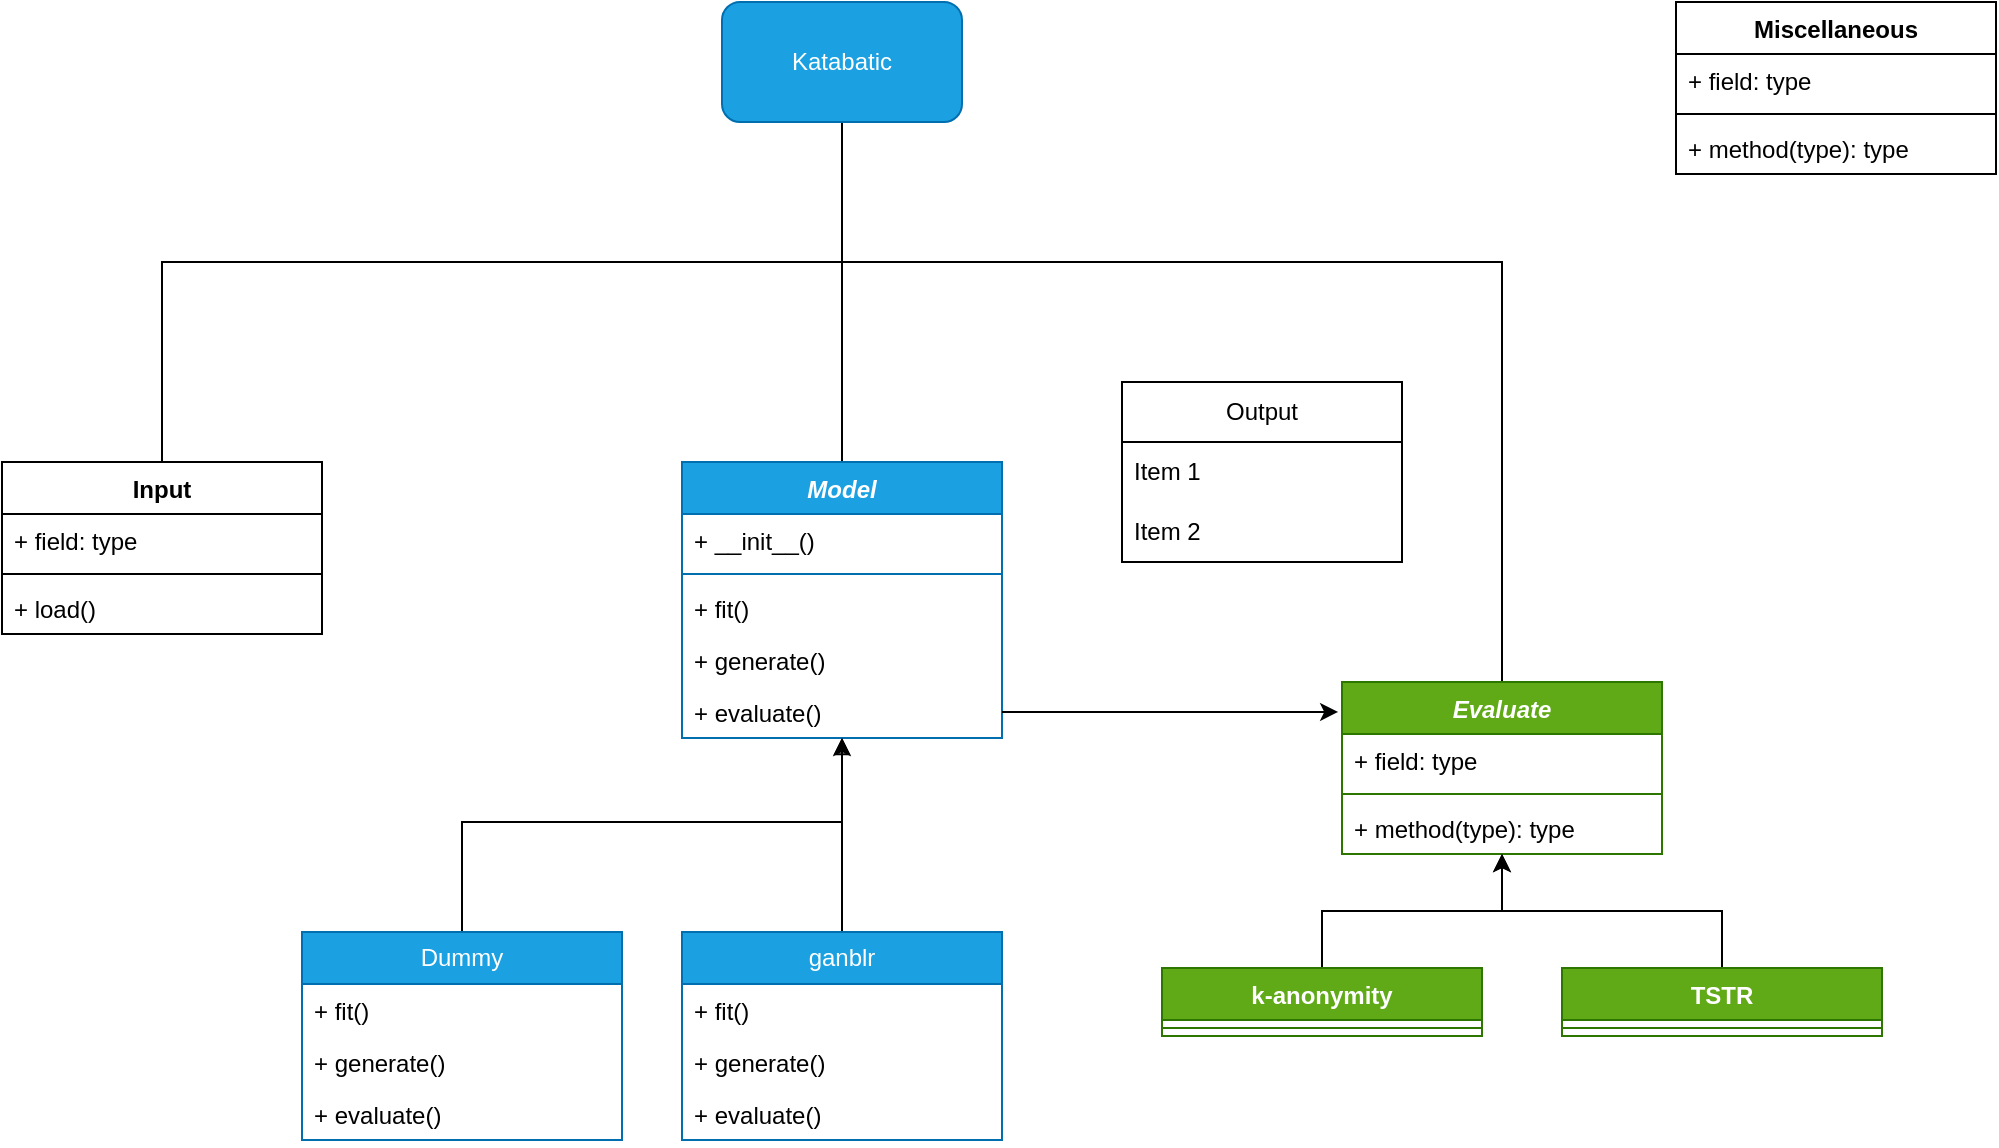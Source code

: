 <mxfile version="22.1.16" type="device">
  <diagram name="Page-1" id="i7JvG8cdJ4gOSr7KXsND">
    <mxGraphModel dx="1693" dy="717" grid="1" gridSize="10" guides="1" tooltips="1" connect="1" arrows="1" fold="1" page="1" pageScale="1" pageWidth="827" pageHeight="1169" math="0" shadow="0">
      <root>
        <mxCell id="0" />
        <mxCell id="1" parent="0" />
        <mxCell id="h7CgvVcbh0DsF7qusyyb-1" style="edgeStyle=orthogonalEdgeStyle;rounded=0;orthogonalLoop=1;jettySize=auto;html=1;entryX=0.5;entryY=0;entryDx=0;entryDy=0;endArrow=none;endFill=0;" parent="1" source="XJmU0kUThvejPJpiqxQQ-1" target="XJmU0kUThvejPJpiqxQQ-2" edge="1">
          <mxGeometry relative="1" as="geometry" />
        </mxCell>
        <mxCell id="h7CgvVcbh0DsF7qusyyb-2" style="edgeStyle=orthogonalEdgeStyle;rounded=0;orthogonalLoop=1;jettySize=auto;html=1;endArrow=none;endFill=0;" parent="1" source="XJmU0kUThvejPJpiqxQQ-1" target="XJmU0kUThvejPJpiqxQQ-10" edge="1">
          <mxGeometry relative="1" as="geometry">
            <Array as="points">
              <mxPoint x="410" y="250" />
              <mxPoint x="70" y="250" />
            </Array>
          </mxGeometry>
        </mxCell>
        <mxCell id="h7CgvVcbh0DsF7qusyyb-3" style="edgeStyle=orthogonalEdgeStyle;rounded=0;orthogonalLoop=1;jettySize=auto;html=1;entryX=0.5;entryY=0;entryDx=0;entryDy=0;endArrow=none;endFill=0;" parent="1" source="XJmU0kUThvejPJpiqxQQ-1" target="XJmU0kUThvejPJpiqxQQ-6" edge="1">
          <mxGeometry relative="1" as="geometry">
            <Array as="points">
              <mxPoint x="410" y="250" />
              <mxPoint x="740" y="250" />
            </Array>
          </mxGeometry>
        </mxCell>
        <mxCell id="XJmU0kUThvejPJpiqxQQ-1" value="Katabatic" style="rounded=1;whiteSpace=wrap;html=1;fillColor=#1ba1e2;strokeColor=#006EAF;fontColor=#ffffff;" parent="1" vertex="1">
          <mxGeometry x="350" y="120" width="120" height="60" as="geometry" />
        </mxCell>
        <mxCell id="XJmU0kUThvejPJpiqxQQ-2" value="&lt;i&gt;Model&lt;/i&gt;" style="swimlane;fontStyle=1;align=center;verticalAlign=top;childLayout=stackLayout;horizontal=1;startSize=26;horizontalStack=0;resizeParent=1;resizeParentMax=0;resizeLast=0;collapsible=1;marginBottom=0;whiteSpace=wrap;html=1;fillColor=#1ba1e2;fontColor=#ffffff;strokeColor=#006EAF;" parent="1" vertex="1">
          <mxGeometry x="330" y="350" width="160" height="138" as="geometry" />
        </mxCell>
        <mxCell id="XJmU0kUThvejPJpiqxQQ-3" value="+ __init__()" style="text;strokeColor=none;fillColor=none;align=left;verticalAlign=top;spacingLeft=4;spacingRight=4;overflow=hidden;rotatable=0;points=[[0,0.5],[1,0.5]];portConstraint=eastwest;whiteSpace=wrap;html=1;" parent="XJmU0kUThvejPJpiqxQQ-2" vertex="1">
          <mxGeometry y="26" width="160" height="26" as="geometry" />
        </mxCell>
        <mxCell id="XJmU0kUThvejPJpiqxQQ-4" value="" style="line;strokeWidth=1;fillColor=none;align=left;verticalAlign=middle;spacingTop=-1;spacingLeft=3;spacingRight=3;rotatable=0;labelPosition=right;points=[];portConstraint=eastwest;strokeColor=inherit;" parent="XJmU0kUThvejPJpiqxQQ-2" vertex="1">
          <mxGeometry y="52" width="160" height="8" as="geometry" />
        </mxCell>
        <mxCell id="XJmU0kUThvejPJpiqxQQ-5" value="+ fit()" style="text;strokeColor=none;fillColor=none;align=left;verticalAlign=top;spacingLeft=4;spacingRight=4;overflow=hidden;rotatable=0;points=[[0,0.5],[1,0.5]];portConstraint=eastwest;whiteSpace=wrap;html=1;" parent="XJmU0kUThvejPJpiqxQQ-2" vertex="1">
          <mxGeometry y="60" width="160" height="26" as="geometry" />
        </mxCell>
        <mxCell id="7RvZ6ujfD1toi3vZn5ir-1" value="+ generate()" style="text;strokeColor=none;fillColor=none;align=left;verticalAlign=top;spacingLeft=4;spacingRight=4;overflow=hidden;rotatable=0;points=[[0,0.5],[1,0.5]];portConstraint=eastwest;whiteSpace=wrap;html=1;" parent="XJmU0kUThvejPJpiqxQQ-2" vertex="1">
          <mxGeometry y="86" width="160" height="26" as="geometry" />
        </mxCell>
        <mxCell id="7RvZ6ujfD1toi3vZn5ir-2" value="+ evaluate()" style="text;strokeColor=none;fillColor=none;align=left;verticalAlign=top;spacingLeft=4;spacingRight=4;overflow=hidden;rotatable=0;points=[[0,0.5],[1,0.5]];portConstraint=eastwest;whiteSpace=wrap;html=1;" parent="XJmU0kUThvejPJpiqxQQ-2" vertex="1">
          <mxGeometry y="112" width="160" height="26" as="geometry" />
        </mxCell>
        <mxCell id="XJmU0kUThvejPJpiqxQQ-6" value="&lt;i&gt;Evaluate&lt;/i&gt;" style="swimlane;fontStyle=1;align=center;verticalAlign=top;childLayout=stackLayout;horizontal=1;startSize=26;horizontalStack=0;resizeParent=1;resizeParentMax=0;resizeLast=0;collapsible=1;marginBottom=0;whiteSpace=wrap;html=1;fillColor=#60a917;fontColor=#ffffff;strokeColor=#2D7600;" parent="1" vertex="1">
          <mxGeometry x="660" y="460" width="160" height="86" as="geometry" />
        </mxCell>
        <mxCell id="XJmU0kUThvejPJpiqxQQ-7" value="+ field: type" style="text;strokeColor=none;fillColor=none;align=left;verticalAlign=top;spacingLeft=4;spacingRight=4;overflow=hidden;rotatable=0;points=[[0,0.5],[1,0.5]];portConstraint=eastwest;whiteSpace=wrap;html=1;" parent="XJmU0kUThvejPJpiqxQQ-6" vertex="1">
          <mxGeometry y="26" width="160" height="26" as="geometry" />
        </mxCell>
        <mxCell id="XJmU0kUThvejPJpiqxQQ-8" value="" style="line;strokeWidth=1;fillColor=none;align=left;verticalAlign=middle;spacingTop=-1;spacingLeft=3;spacingRight=3;rotatable=0;labelPosition=right;points=[];portConstraint=eastwest;strokeColor=inherit;" parent="XJmU0kUThvejPJpiqxQQ-6" vertex="1">
          <mxGeometry y="52" width="160" height="8" as="geometry" />
        </mxCell>
        <mxCell id="XJmU0kUThvejPJpiqxQQ-9" value="+ method(type): type" style="text;strokeColor=none;fillColor=none;align=left;verticalAlign=top;spacingLeft=4;spacingRight=4;overflow=hidden;rotatable=0;points=[[0,0.5],[1,0.5]];portConstraint=eastwest;whiteSpace=wrap;html=1;" parent="XJmU0kUThvejPJpiqxQQ-6" vertex="1">
          <mxGeometry y="60" width="160" height="26" as="geometry" />
        </mxCell>
        <mxCell id="XJmU0kUThvejPJpiqxQQ-10" value="Input" style="swimlane;fontStyle=1;align=center;verticalAlign=top;childLayout=stackLayout;horizontal=1;startSize=26;horizontalStack=0;resizeParent=1;resizeParentMax=0;resizeLast=0;collapsible=1;marginBottom=0;whiteSpace=wrap;html=1;" parent="1" vertex="1">
          <mxGeometry x="-10" y="350" width="160" height="86" as="geometry" />
        </mxCell>
        <mxCell id="XJmU0kUThvejPJpiqxQQ-11" value="+ field: type" style="text;strokeColor=none;fillColor=none;align=left;verticalAlign=top;spacingLeft=4;spacingRight=4;overflow=hidden;rotatable=0;points=[[0,0.5],[1,0.5]];portConstraint=eastwest;whiteSpace=wrap;html=1;" parent="XJmU0kUThvejPJpiqxQQ-10" vertex="1">
          <mxGeometry y="26" width="160" height="26" as="geometry" />
        </mxCell>
        <mxCell id="XJmU0kUThvejPJpiqxQQ-12" value="" style="line;strokeWidth=1;fillColor=none;align=left;verticalAlign=middle;spacingTop=-1;spacingLeft=3;spacingRight=3;rotatable=0;labelPosition=right;points=[];portConstraint=eastwest;strokeColor=inherit;" parent="XJmU0kUThvejPJpiqxQQ-10" vertex="1">
          <mxGeometry y="52" width="160" height="8" as="geometry" />
        </mxCell>
        <mxCell id="XJmU0kUThvejPJpiqxQQ-13" value="+ load()" style="text;strokeColor=none;fillColor=none;align=left;verticalAlign=top;spacingLeft=4;spacingRight=4;overflow=hidden;rotatable=0;points=[[0,0.5],[1,0.5]];portConstraint=eastwest;whiteSpace=wrap;html=1;" parent="XJmU0kUThvejPJpiqxQQ-10" vertex="1">
          <mxGeometry y="60" width="160" height="26" as="geometry" />
        </mxCell>
        <mxCell id="XJmU0kUThvejPJpiqxQQ-14" value="Miscellaneous" style="swimlane;fontStyle=1;align=center;verticalAlign=top;childLayout=stackLayout;horizontal=1;startSize=26;horizontalStack=0;resizeParent=1;resizeParentMax=0;resizeLast=0;collapsible=1;marginBottom=0;whiteSpace=wrap;html=1;" parent="1" vertex="1">
          <mxGeometry x="827" y="120" width="160" height="86" as="geometry" />
        </mxCell>
        <mxCell id="XJmU0kUThvejPJpiqxQQ-15" value="+ field: type" style="text;strokeColor=none;fillColor=none;align=left;verticalAlign=top;spacingLeft=4;spacingRight=4;overflow=hidden;rotatable=0;points=[[0,0.5],[1,0.5]];portConstraint=eastwest;whiteSpace=wrap;html=1;" parent="XJmU0kUThvejPJpiqxQQ-14" vertex="1">
          <mxGeometry y="26" width="160" height="26" as="geometry" />
        </mxCell>
        <mxCell id="XJmU0kUThvejPJpiqxQQ-16" value="" style="line;strokeWidth=1;fillColor=none;align=left;verticalAlign=middle;spacingTop=-1;spacingLeft=3;spacingRight=3;rotatable=0;labelPosition=right;points=[];portConstraint=eastwest;strokeColor=inherit;" parent="XJmU0kUThvejPJpiqxQQ-14" vertex="1">
          <mxGeometry y="52" width="160" height="8" as="geometry" />
        </mxCell>
        <mxCell id="XJmU0kUThvejPJpiqxQQ-17" value="+ method(type): type" style="text;strokeColor=none;fillColor=none;align=left;verticalAlign=top;spacingLeft=4;spacingRight=4;overflow=hidden;rotatable=0;points=[[0,0.5],[1,0.5]];portConstraint=eastwest;whiteSpace=wrap;html=1;" parent="XJmU0kUThvejPJpiqxQQ-14" vertex="1">
          <mxGeometry y="60" width="160" height="26" as="geometry" />
        </mxCell>
        <mxCell id="7RvZ6ujfD1toi3vZn5ir-8" style="edgeStyle=orthogonalEdgeStyle;rounded=0;orthogonalLoop=1;jettySize=auto;html=1;exitX=0.5;exitY=0;exitDx=0;exitDy=0;endArrow=block;endFill=0;" parent="1" source="7RvZ6ujfD1toi3vZn5ir-3" target="XJmU0kUThvejPJpiqxQQ-2" edge="1">
          <mxGeometry relative="1" as="geometry" />
        </mxCell>
        <mxCell id="7RvZ6ujfD1toi3vZn5ir-3" value="ganblr" style="swimlane;fontStyle=0;childLayout=stackLayout;horizontal=1;startSize=26;fillColor=#1ba1e2;horizontalStack=0;resizeParent=1;resizeParentMax=0;resizeLast=0;collapsible=1;marginBottom=0;whiteSpace=wrap;html=1;fontColor=#ffffff;strokeColor=#006EAF;" parent="1" vertex="1">
          <mxGeometry x="330" y="585" width="160" height="104" as="geometry" />
        </mxCell>
        <mxCell id="7RvZ6ujfD1toi3vZn5ir-4" value="+ fit()" style="text;strokeColor=none;fillColor=none;align=left;verticalAlign=top;spacingLeft=4;spacingRight=4;overflow=hidden;rotatable=0;points=[[0,0.5],[1,0.5]];portConstraint=eastwest;whiteSpace=wrap;html=1;" parent="7RvZ6ujfD1toi3vZn5ir-3" vertex="1">
          <mxGeometry y="26" width="160" height="26" as="geometry" />
        </mxCell>
        <mxCell id="7RvZ6ujfD1toi3vZn5ir-5" value="+ generate()" style="text;strokeColor=none;fillColor=none;align=left;verticalAlign=top;spacingLeft=4;spacingRight=4;overflow=hidden;rotatable=0;points=[[0,0.5],[1,0.5]];portConstraint=eastwest;whiteSpace=wrap;html=1;" parent="7RvZ6ujfD1toi3vZn5ir-3" vertex="1">
          <mxGeometry y="52" width="160" height="26" as="geometry" />
        </mxCell>
        <mxCell id="7RvZ6ujfD1toi3vZn5ir-6" value="+ evaluate()" style="text;strokeColor=none;fillColor=none;align=left;verticalAlign=top;spacingLeft=4;spacingRight=4;overflow=hidden;rotatable=0;points=[[0,0.5],[1,0.5]];portConstraint=eastwest;whiteSpace=wrap;html=1;" parent="7RvZ6ujfD1toi3vZn5ir-3" vertex="1">
          <mxGeometry y="78" width="160" height="26" as="geometry" />
        </mxCell>
        <mxCell id="7RvZ6ujfD1toi3vZn5ir-9" style="edgeStyle=orthogonalEdgeStyle;rounded=0;orthogonalLoop=1;jettySize=auto;html=1;exitX=1;exitY=0.5;exitDx=0;exitDy=0;entryX=-0.012;entryY=0.174;entryDx=0;entryDy=0;entryPerimeter=0;" parent="1" source="7RvZ6ujfD1toi3vZn5ir-2" target="XJmU0kUThvejPJpiqxQQ-6" edge="1">
          <mxGeometry relative="1" as="geometry" />
        </mxCell>
        <mxCell id="7RvZ6ujfD1toi3vZn5ir-14" style="edgeStyle=orthogonalEdgeStyle;rounded=0;orthogonalLoop=1;jettySize=auto;html=1;exitX=0.5;exitY=0;exitDx=0;exitDy=0;" parent="1" source="7RvZ6ujfD1toi3vZn5ir-10" target="XJmU0kUThvejPJpiqxQQ-6" edge="1">
          <mxGeometry relative="1" as="geometry" />
        </mxCell>
        <mxCell id="7RvZ6ujfD1toi3vZn5ir-10" value="k-anonymity" style="swimlane;fontStyle=1;align=center;verticalAlign=top;childLayout=stackLayout;horizontal=1;startSize=26;horizontalStack=0;resizeParent=1;resizeParentMax=0;resizeLast=0;collapsible=1;marginBottom=0;whiteSpace=wrap;html=1;fillColor=#60a917;fontColor=#ffffff;strokeColor=#2D7600;" parent="1" vertex="1">
          <mxGeometry x="570" y="603" width="160" height="34" as="geometry" />
        </mxCell>
        <mxCell id="7RvZ6ujfD1toi3vZn5ir-12" value="" style="line;strokeWidth=1;fillColor=none;align=left;verticalAlign=middle;spacingTop=-1;spacingLeft=3;spacingRight=3;rotatable=0;labelPosition=right;points=[];portConstraint=eastwest;strokeColor=inherit;" parent="7RvZ6ujfD1toi3vZn5ir-10" vertex="1">
          <mxGeometry y="26" width="160" height="8" as="geometry" />
        </mxCell>
        <mxCell id="7RvZ6ujfD1toi3vZn5ir-17" style="edgeStyle=orthogonalEdgeStyle;rounded=0;orthogonalLoop=1;jettySize=auto;html=1;exitX=0.5;exitY=0;exitDx=0;exitDy=0;" parent="1" source="7RvZ6ujfD1toi3vZn5ir-15" target="XJmU0kUThvejPJpiqxQQ-6" edge="1">
          <mxGeometry relative="1" as="geometry" />
        </mxCell>
        <mxCell id="7RvZ6ujfD1toi3vZn5ir-15" value="TSTR" style="swimlane;fontStyle=1;align=center;verticalAlign=top;childLayout=stackLayout;horizontal=1;startSize=26;horizontalStack=0;resizeParent=1;resizeParentMax=0;resizeLast=0;collapsible=1;marginBottom=0;whiteSpace=wrap;html=1;fillColor=#60a917;fontColor=#ffffff;strokeColor=#2D7600;" parent="1" vertex="1">
          <mxGeometry x="770" y="603" width="160" height="34" as="geometry" />
        </mxCell>
        <mxCell id="7RvZ6ujfD1toi3vZn5ir-16" value="" style="line;strokeWidth=1;fillColor=none;align=left;verticalAlign=middle;spacingTop=-1;spacingLeft=3;spacingRight=3;rotatable=0;labelPosition=right;points=[];portConstraint=eastwest;strokeColor=inherit;" parent="7RvZ6ujfD1toi3vZn5ir-15" vertex="1">
          <mxGeometry y="26" width="160" height="8" as="geometry" />
        </mxCell>
        <mxCell id="7RvZ6ujfD1toi3vZn5ir-24" style="edgeStyle=orthogonalEdgeStyle;rounded=0;orthogonalLoop=1;jettySize=auto;html=1;" parent="1" source="7RvZ6ujfD1toi3vZn5ir-18" target="XJmU0kUThvejPJpiqxQQ-2" edge="1">
          <mxGeometry relative="1" as="geometry">
            <Array as="points">
              <mxPoint x="220" y="530" />
              <mxPoint x="410" y="530" />
            </Array>
          </mxGeometry>
        </mxCell>
        <mxCell id="7RvZ6ujfD1toi3vZn5ir-18" value="Dummy" style="swimlane;fontStyle=0;childLayout=stackLayout;horizontal=1;startSize=26;fillColor=#1ba1e2;horizontalStack=0;resizeParent=1;resizeParentMax=0;resizeLast=0;collapsible=1;marginBottom=0;whiteSpace=wrap;html=1;fontColor=#ffffff;strokeColor=#006EAF;" parent="1" vertex="1">
          <mxGeometry x="140" y="585" width="160" height="104" as="geometry" />
        </mxCell>
        <mxCell id="7RvZ6ujfD1toi3vZn5ir-19" value="+ fit()" style="text;strokeColor=none;fillColor=none;align=left;verticalAlign=top;spacingLeft=4;spacingRight=4;overflow=hidden;rotatable=0;points=[[0,0.5],[1,0.5]];portConstraint=eastwest;whiteSpace=wrap;html=1;" parent="7RvZ6ujfD1toi3vZn5ir-18" vertex="1">
          <mxGeometry y="26" width="160" height="26" as="geometry" />
        </mxCell>
        <mxCell id="7RvZ6ujfD1toi3vZn5ir-20" value="+ generate()" style="text;strokeColor=none;fillColor=none;align=left;verticalAlign=top;spacingLeft=4;spacingRight=4;overflow=hidden;rotatable=0;points=[[0,0.5],[1,0.5]];portConstraint=eastwest;whiteSpace=wrap;html=1;" parent="7RvZ6ujfD1toi3vZn5ir-18" vertex="1">
          <mxGeometry y="52" width="160" height="26" as="geometry" />
        </mxCell>
        <mxCell id="7RvZ6ujfD1toi3vZn5ir-21" value="+ evaluate()" style="text;strokeColor=none;fillColor=none;align=left;verticalAlign=top;spacingLeft=4;spacingRight=4;overflow=hidden;rotatable=0;points=[[0,0.5],[1,0.5]];portConstraint=eastwest;whiteSpace=wrap;html=1;" parent="7RvZ6ujfD1toi3vZn5ir-18" vertex="1">
          <mxGeometry y="78" width="160" height="26" as="geometry" />
        </mxCell>
        <mxCell id="-B3gqVkwB4poHkJ_S-3c-1" value="Output" style="swimlane;fontStyle=0;childLayout=stackLayout;horizontal=1;startSize=30;horizontalStack=0;resizeParent=1;resizeParentMax=0;resizeLast=0;collapsible=1;marginBottom=0;whiteSpace=wrap;html=1;" vertex="1" parent="1">
          <mxGeometry x="550" y="310" width="140" height="90" as="geometry" />
        </mxCell>
        <mxCell id="-B3gqVkwB4poHkJ_S-3c-2" value="Item 1" style="text;strokeColor=none;fillColor=none;align=left;verticalAlign=middle;spacingLeft=4;spacingRight=4;overflow=hidden;points=[[0,0.5],[1,0.5]];portConstraint=eastwest;rotatable=0;whiteSpace=wrap;html=1;" vertex="1" parent="-B3gqVkwB4poHkJ_S-3c-1">
          <mxGeometry y="30" width="140" height="30" as="geometry" />
        </mxCell>
        <mxCell id="-B3gqVkwB4poHkJ_S-3c-3" value="Item 2" style="text;strokeColor=none;fillColor=none;align=left;verticalAlign=middle;spacingLeft=4;spacingRight=4;overflow=hidden;points=[[0,0.5],[1,0.5]];portConstraint=eastwest;rotatable=0;whiteSpace=wrap;html=1;" vertex="1" parent="-B3gqVkwB4poHkJ_S-3c-1">
          <mxGeometry y="60" width="140" height="30" as="geometry" />
        </mxCell>
      </root>
    </mxGraphModel>
  </diagram>
</mxfile>
